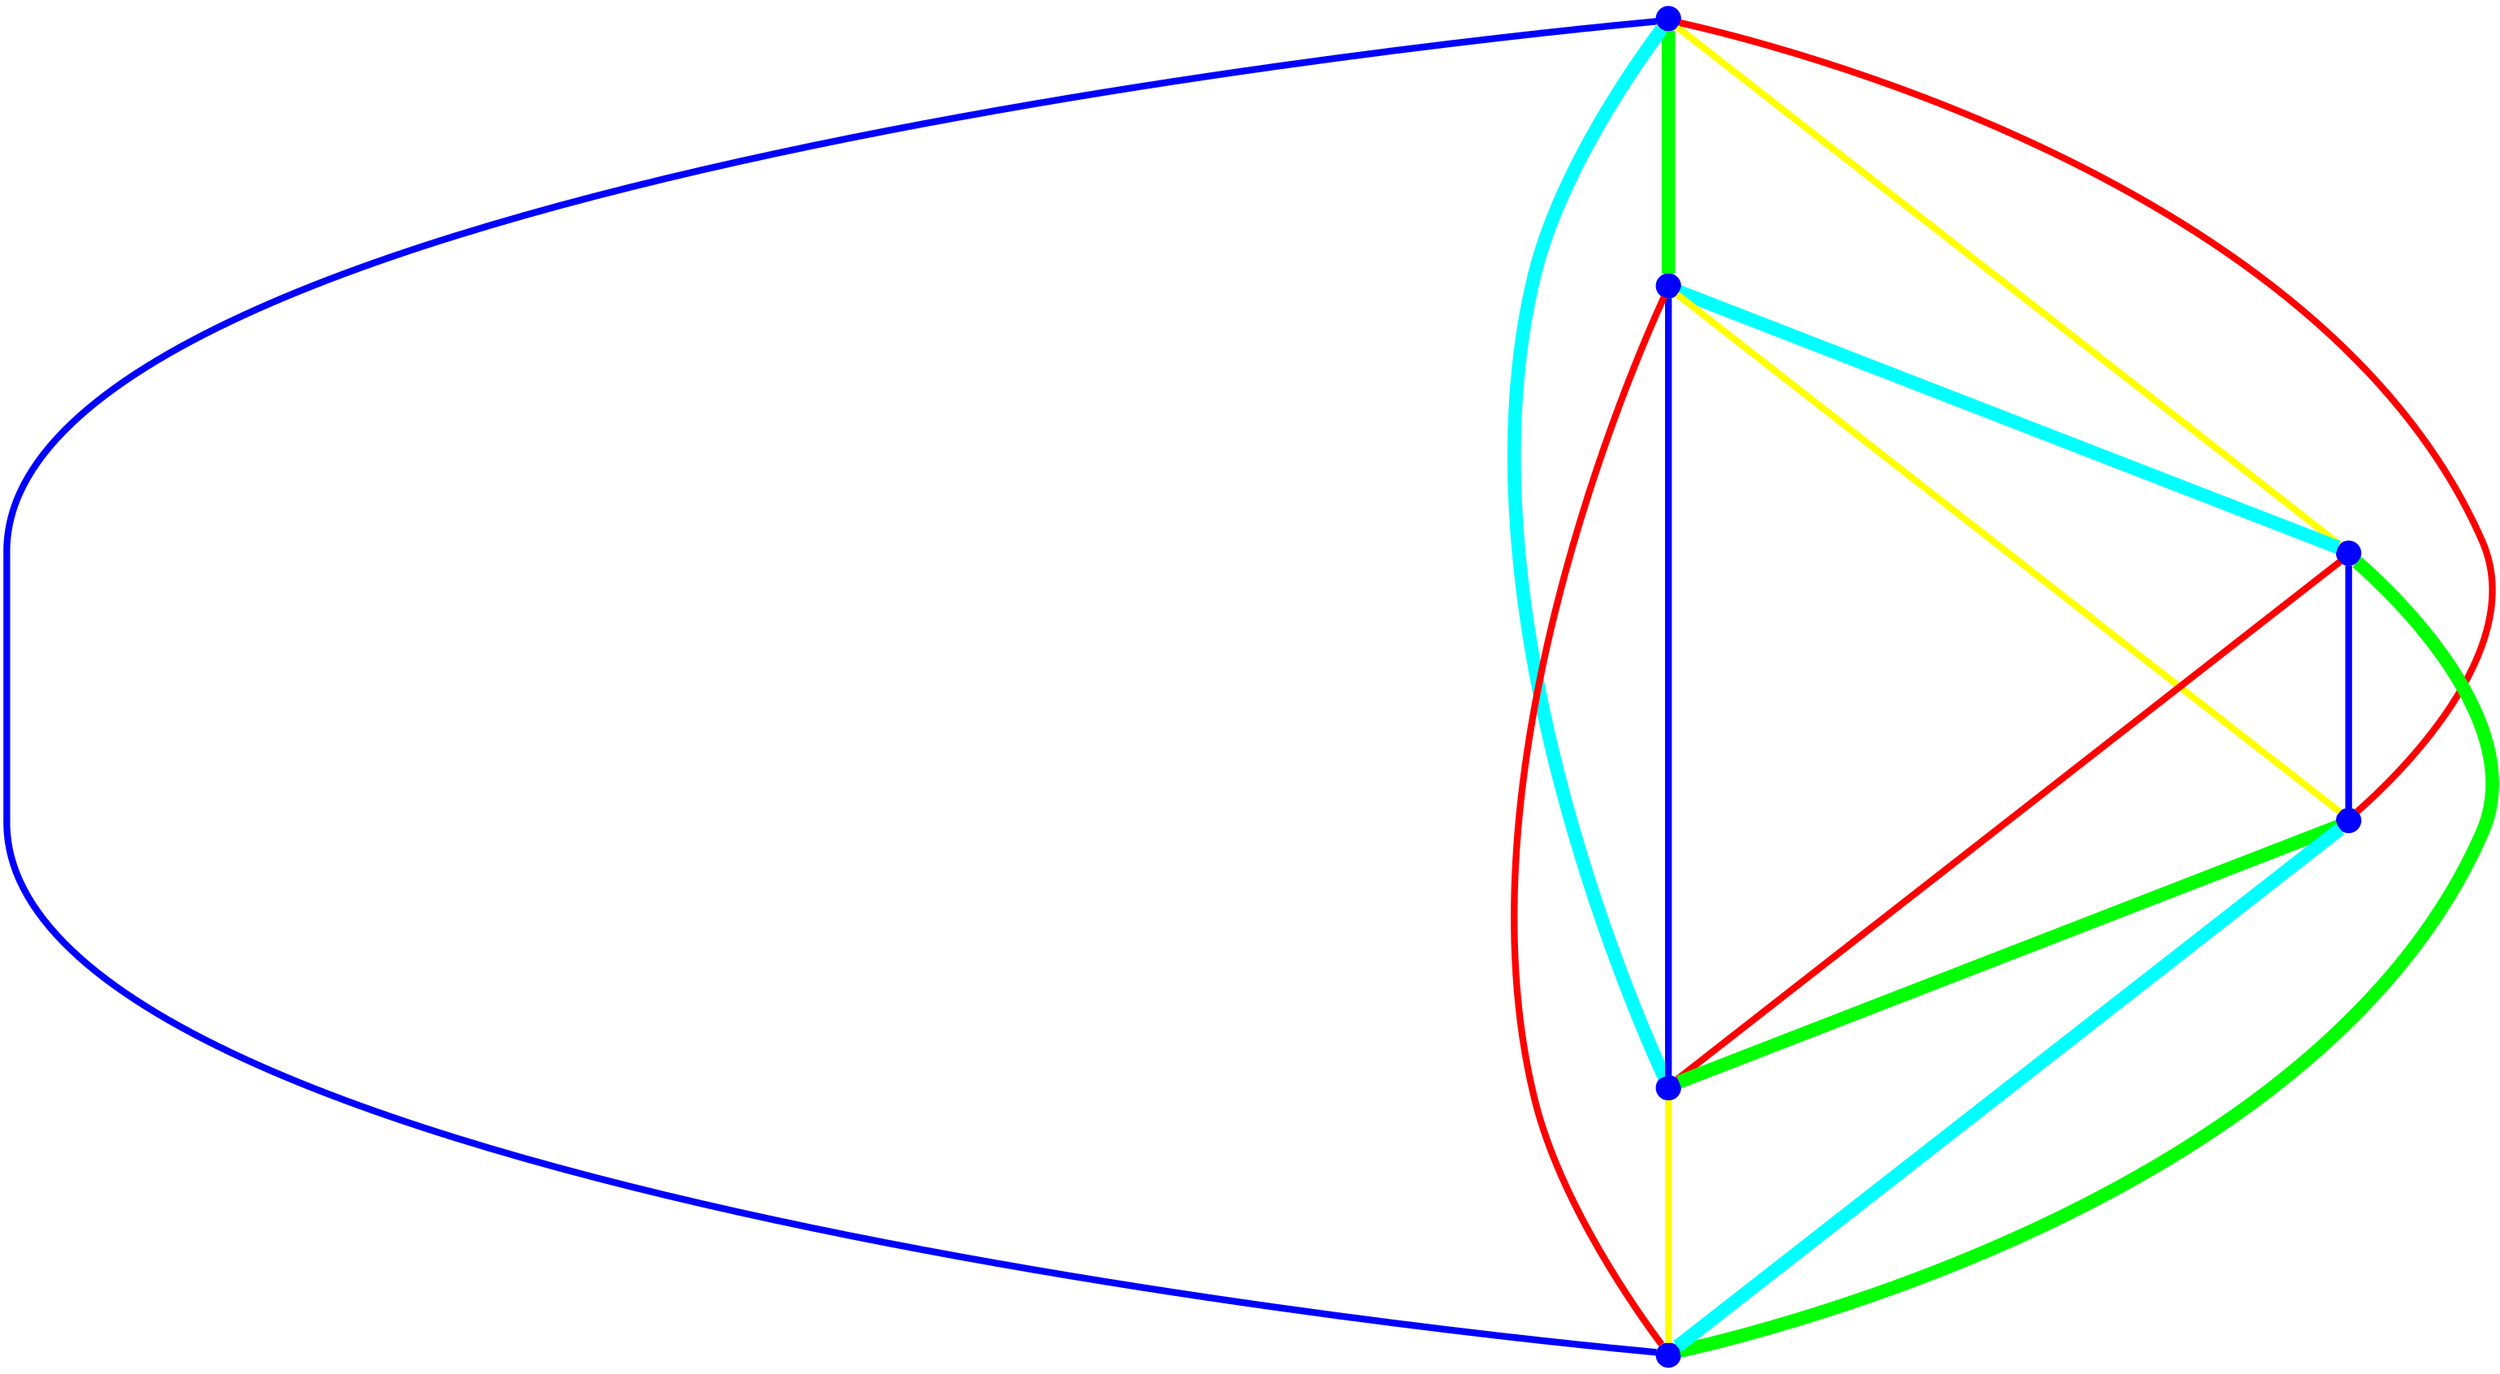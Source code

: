 graph {
ranksep=2
nodesep=2
node [label="" shape=circle style=filled fixedsize=true color=blue fillcolor=blue width=0.2];
"1" -- "2" [style="solid",penwidth="8",color="green"];
"1" -- "3" [style="solid",penwidth="4",color="yellow"];
"1" -- "4" [style="solid",penwidth="4",color="red"];
"1" -- "5" [style="solid",penwidth="8",color="cyan"];
"1" -- "6" [style="solid",penwidth="4",color="blue"];
"2" -- "3" [style="solid",penwidth="8",color="cyan"];
"2" -- "4" [style="solid",penwidth="4",color="yellow"];
"2" -- "5" [style="solid",penwidth="4",color="blue"];
"2" -- "6" [style="solid",penwidth="4",color="red"];
"3" -- "4" [style="solid",penwidth="4",color="blue"];
"3" -- "5" [style="solid",penwidth="4",color="red"];
"3" -- "6" [style="solid",penwidth="8",color="green"];
"4" -- "5" [style="solid",penwidth="8",color="green"];
"4" -- "6" [style="solid",penwidth="8",color="cyan"];
"5" -- "6" [style="solid",penwidth="4",color="yellow"];
}
